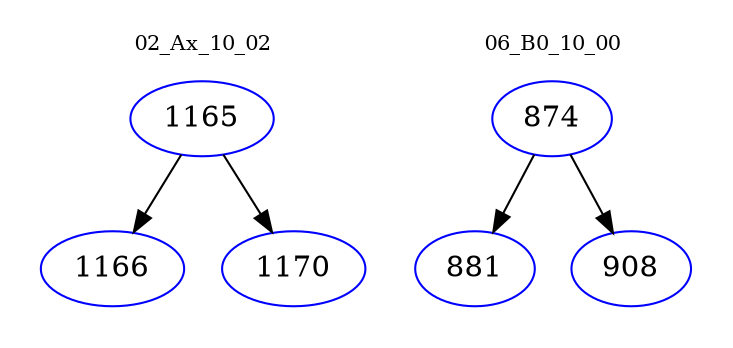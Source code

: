 digraph{
subgraph cluster_0 {
color = white
label = "02_Ax_10_02";
fontsize=10;
T0_1165 [label="1165", color="blue"]
T0_1165 -> T0_1166 [color="black"]
T0_1166 [label="1166", color="blue"]
T0_1165 -> T0_1170 [color="black"]
T0_1170 [label="1170", color="blue"]
}
subgraph cluster_1 {
color = white
label = "06_B0_10_00";
fontsize=10;
T1_874 [label="874", color="blue"]
T1_874 -> T1_881 [color="black"]
T1_881 [label="881", color="blue"]
T1_874 -> T1_908 [color="black"]
T1_908 [label="908", color="blue"]
}
}
